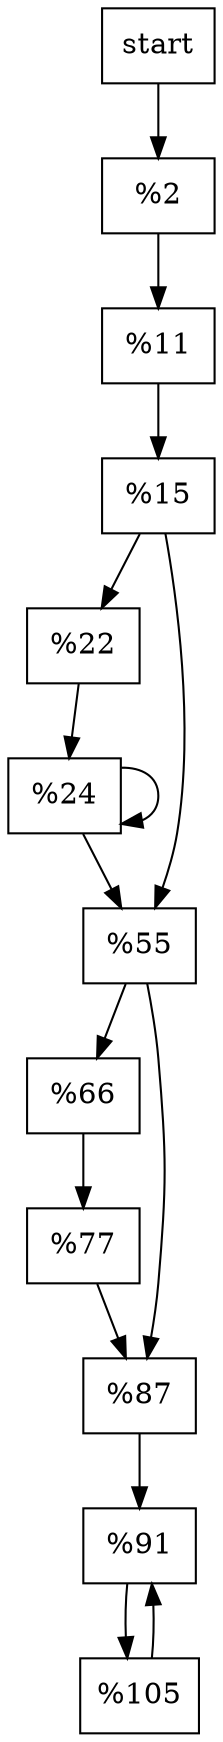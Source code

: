 digraph CFG {
    node [shape=rectangle];

    start [label="start"];
    block_2 [label="%2"];
    block_11 [label="%11"];
    block_15 [label="%15"];
    block_22 [label="%22"];
    block_24 [label="%24"];
    block_55 [label="%55"];
    block_66 [label="%66"];
    block_77 [label="%77"];
    block_87 [label="%87"];
    block_91 [label="%91"];
    block_105 [label="%105"];

    start -> block_2;
    block_2 -> block_11;
    block_11 -> block_15;
    block_15 -> block_22;
    block_15 -> block_55;
    block_22 -> block_24;
    block_24 -> block_24; // loop back
    block_24 -> block_55;
    block_55 -> block_66;
    block_55 -> block_87;
    block_66 -> block_77;
    block_77 -> block_87;
    block_87 -> block_91;
    block_91 -> block_105;
    block_105 -> block_91; // loop back
}